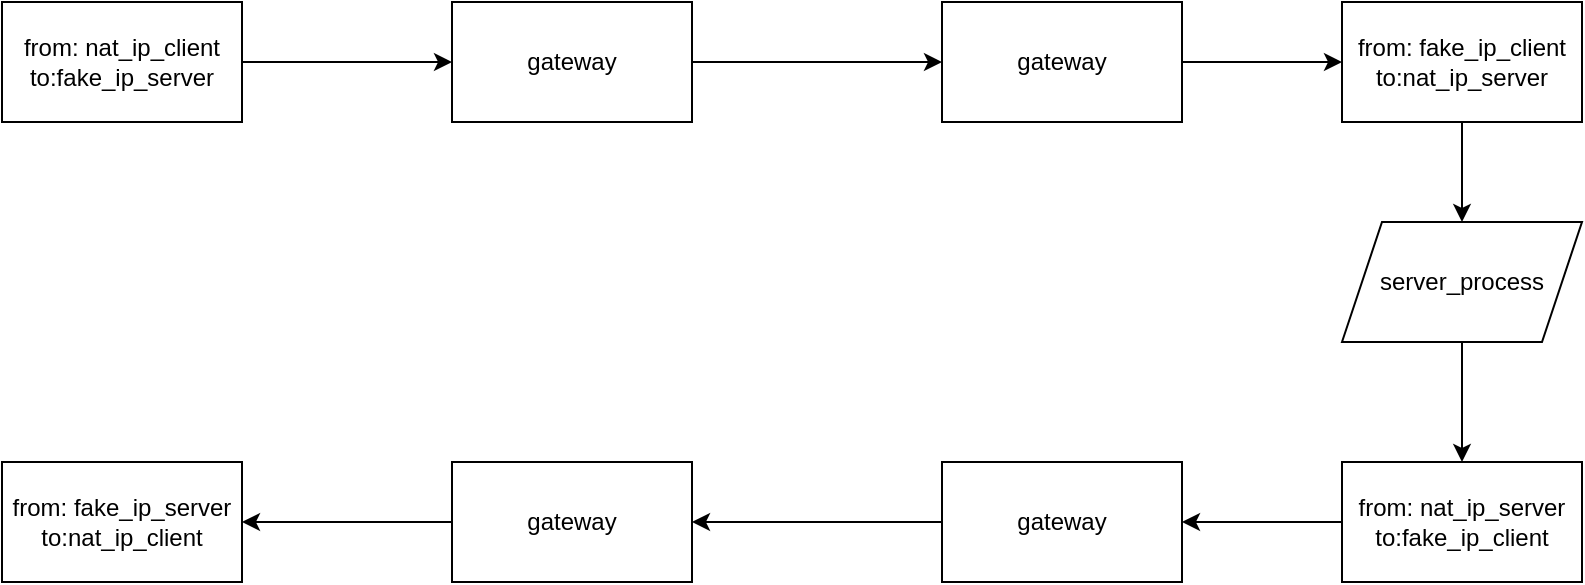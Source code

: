 <mxfile version="22.1.2" type="device">
  <diagram name="Page-1" id="uclxrVIyvxzbgrs4n_kn">
    <mxGraphModel dx="2044" dy="1167" grid="1" gridSize="10" guides="1" tooltips="1" connect="1" arrows="1" fold="1" page="1" pageScale="1" pageWidth="850" pageHeight="1100" math="0" shadow="0">
      <root>
        <mxCell id="0" />
        <mxCell id="1" parent="0" />
        <mxCell id="K4JtjdHQnZVgsgKk39SZ-5" style="edgeStyle=orthogonalEdgeStyle;rounded=0;orthogonalLoop=1;jettySize=auto;html=1;exitX=1;exitY=0.5;exitDx=0;exitDy=0;entryX=0;entryY=0.5;entryDx=0;entryDy=0;" edge="1" parent="1" source="K4JtjdHQnZVgsgKk39SZ-1" target="K4JtjdHQnZVgsgKk39SZ-2">
          <mxGeometry relative="1" as="geometry" />
        </mxCell>
        <mxCell id="K4JtjdHQnZVgsgKk39SZ-1" value="from: nat_ip_client&lt;br&gt;to:fake_ip_server" style="rounded=0;whiteSpace=wrap;html=1;" vertex="1" parent="1">
          <mxGeometry x="10" y="190" width="120" height="60" as="geometry" />
        </mxCell>
        <mxCell id="K4JtjdHQnZVgsgKk39SZ-6" style="edgeStyle=orthogonalEdgeStyle;rounded=0;orthogonalLoop=1;jettySize=auto;html=1;exitX=1;exitY=0.5;exitDx=0;exitDy=0;entryX=0;entryY=0.5;entryDx=0;entryDy=0;" edge="1" parent="1" source="K4JtjdHQnZVgsgKk39SZ-2" target="K4JtjdHQnZVgsgKk39SZ-3">
          <mxGeometry relative="1" as="geometry" />
        </mxCell>
        <mxCell id="K4JtjdHQnZVgsgKk39SZ-2" value="gateway" style="rounded=0;whiteSpace=wrap;html=1;" vertex="1" parent="1">
          <mxGeometry x="235" y="190" width="120" height="60" as="geometry" />
        </mxCell>
        <mxCell id="K4JtjdHQnZVgsgKk39SZ-7" style="edgeStyle=orthogonalEdgeStyle;rounded=0;orthogonalLoop=1;jettySize=auto;html=1;exitX=1;exitY=0.5;exitDx=0;exitDy=0;entryX=0;entryY=0.5;entryDx=0;entryDy=0;" edge="1" parent="1" source="K4JtjdHQnZVgsgKk39SZ-3" target="K4JtjdHQnZVgsgKk39SZ-4">
          <mxGeometry relative="1" as="geometry" />
        </mxCell>
        <mxCell id="K4JtjdHQnZVgsgKk39SZ-3" value="gateway" style="rounded=0;whiteSpace=wrap;html=1;" vertex="1" parent="1">
          <mxGeometry x="480" y="190" width="120" height="60" as="geometry" />
        </mxCell>
        <mxCell id="K4JtjdHQnZVgsgKk39SZ-19" style="edgeStyle=orthogonalEdgeStyle;rounded=0;orthogonalLoop=1;jettySize=auto;html=1;exitX=0.5;exitY=1;exitDx=0;exitDy=0;" edge="1" parent="1" source="K4JtjdHQnZVgsgKk39SZ-4" target="K4JtjdHQnZVgsgKk39SZ-18">
          <mxGeometry relative="1" as="geometry" />
        </mxCell>
        <mxCell id="K4JtjdHQnZVgsgKk39SZ-4" value="from: fake_ip_client&lt;br&gt;to:nat_ip_server" style="rounded=0;whiteSpace=wrap;html=1;" vertex="1" parent="1">
          <mxGeometry x="680" y="190" width="120" height="60" as="geometry" />
        </mxCell>
        <mxCell id="K4JtjdHQnZVgsgKk39SZ-9" value="from: fake_ip_server&lt;br&gt;to:nat_ip_client" style="rounded=0;whiteSpace=wrap;html=1;" vertex="1" parent="1">
          <mxGeometry x="10" y="420" width="120" height="60" as="geometry" />
        </mxCell>
        <mxCell id="K4JtjdHQnZVgsgKk39SZ-17" style="edgeStyle=orthogonalEdgeStyle;rounded=0;orthogonalLoop=1;jettySize=auto;html=1;exitX=0;exitY=0.5;exitDx=0;exitDy=0;entryX=1;entryY=0.5;entryDx=0;entryDy=0;" edge="1" parent="1" source="K4JtjdHQnZVgsgKk39SZ-11" target="K4JtjdHQnZVgsgKk39SZ-9">
          <mxGeometry relative="1" as="geometry" />
        </mxCell>
        <mxCell id="K4JtjdHQnZVgsgKk39SZ-11" value="gateway" style="rounded=0;whiteSpace=wrap;html=1;" vertex="1" parent="1">
          <mxGeometry x="235" y="420" width="120" height="60" as="geometry" />
        </mxCell>
        <mxCell id="K4JtjdHQnZVgsgKk39SZ-16" style="edgeStyle=orthogonalEdgeStyle;rounded=0;orthogonalLoop=1;jettySize=auto;html=1;exitX=0;exitY=0.5;exitDx=0;exitDy=0;entryX=1;entryY=0.5;entryDx=0;entryDy=0;" edge="1" parent="1" source="K4JtjdHQnZVgsgKk39SZ-13" target="K4JtjdHQnZVgsgKk39SZ-11">
          <mxGeometry relative="1" as="geometry" />
        </mxCell>
        <mxCell id="K4JtjdHQnZVgsgKk39SZ-13" value="gateway" style="rounded=0;whiteSpace=wrap;html=1;" vertex="1" parent="1">
          <mxGeometry x="480" y="420" width="120" height="60" as="geometry" />
        </mxCell>
        <mxCell id="K4JtjdHQnZVgsgKk39SZ-15" style="edgeStyle=orthogonalEdgeStyle;rounded=0;orthogonalLoop=1;jettySize=auto;html=1;exitX=0;exitY=0.5;exitDx=0;exitDy=0;" edge="1" parent="1" source="K4JtjdHQnZVgsgKk39SZ-14" target="K4JtjdHQnZVgsgKk39SZ-13">
          <mxGeometry relative="1" as="geometry" />
        </mxCell>
        <mxCell id="K4JtjdHQnZVgsgKk39SZ-14" value="from: nat_ip_server&lt;br&gt;to:fake_ip_client" style="rounded=0;whiteSpace=wrap;html=1;" vertex="1" parent="1">
          <mxGeometry x="680" y="420" width="120" height="60" as="geometry" />
        </mxCell>
        <mxCell id="K4JtjdHQnZVgsgKk39SZ-20" style="edgeStyle=orthogonalEdgeStyle;rounded=0;orthogonalLoop=1;jettySize=auto;html=1;exitX=0.5;exitY=1;exitDx=0;exitDy=0;entryX=0.5;entryY=0;entryDx=0;entryDy=0;" edge="1" parent="1" source="K4JtjdHQnZVgsgKk39SZ-18" target="K4JtjdHQnZVgsgKk39SZ-14">
          <mxGeometry relative="1" as="geometry" />
        </mxCell>
        <mxCell id="K4JtjdHQnZVgsgKk39SZ-18" value="server_process" style="shape=parallelogram;perimeter=parallelogramPerimeter;whiteSpace=wrap;html=1;fixedSize=1;" vertex="1" parent="1">
          <mxGeometry x="680" y="300" width="120" height="60" as="geometry" />
        </mxCell>
      </root>
    </mxGraphModel>
  </diagram>
</mxfile>
